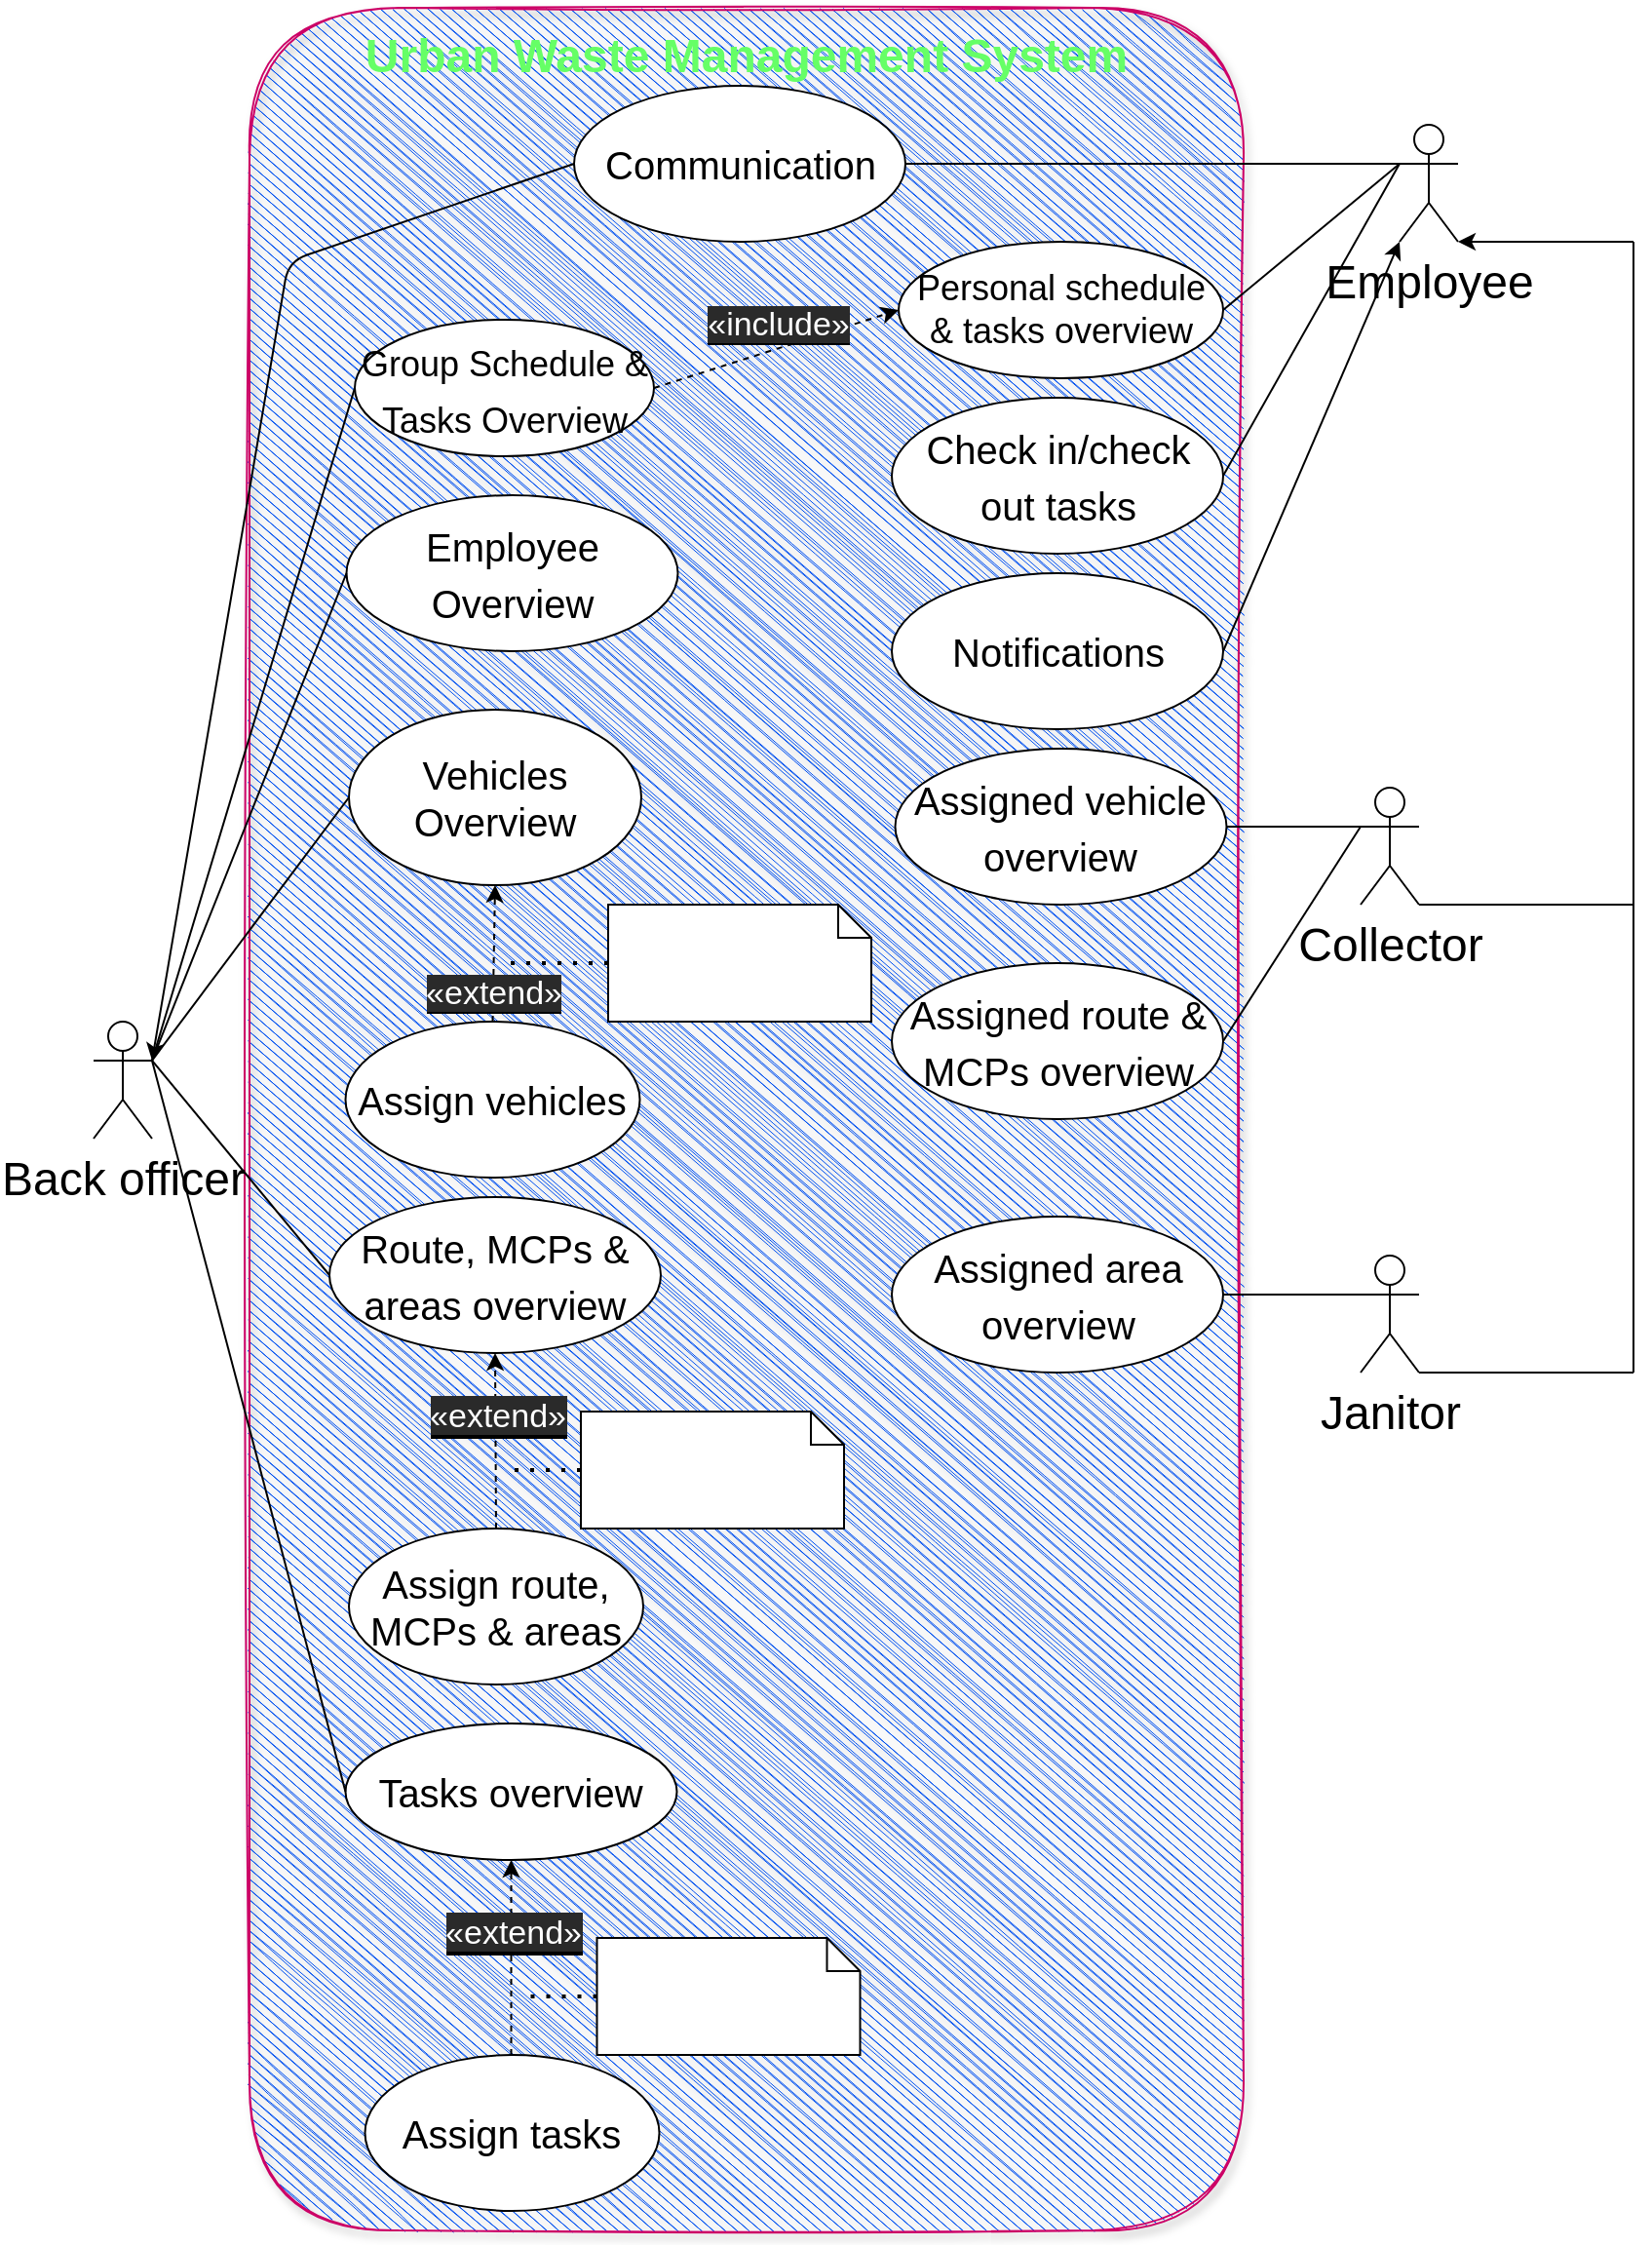 <mxfile>
    <diagram id="kI2TxlEAmkLJwoIHT96z" name="Task 1.2">
        <mxGraphModel dx="1892" dy="710" grid="1" gridSize="10" guides="1" tooltips="1" connect="1" arrows="1" fold="1" page="1" pageScale="1" pageWidth="850" pageHeight="1100" math="0" shadow="0">
            <root>
                <mxCell id="0"/>
                <mxCell id="1" parent="0"/>
                <mxCell id="45" value="" style="rounded=1;whiteSpace=wrap;html=1;fontSize=24;direction=south;fillColor=#0050ef;fontColor=#ffffff;strokeColor=#CC0066;shadow=1;glass=0;sketch=1;gradientDirection=east;" parent="1" vertex="1">
                    <mxGeometry x="130" y="10" width="510" height="1140" as="geometry"/>
                </mxCell>
                <mxCell id="2" value="&lt;font style=&quot;font-size: 24px&quot;&gt;Urban Waste Management System&lt;/font&gt;" style="text;html=1;align=center;verticalAlign=middle;whiteSpace=wrap;rounded=0;fontStyle=1;fontColor=#66FF66;" parent="1" vertex="1">
                    <mxGeometry x="184" y="20" width="402" height="30" as="geometry"/>
                </mxCell>
                <mxCell id="104" style="edgeStyle=none;html=1;exitX=1;exitY=0.333;exitDx=0;exitDy=0;exitPerimeter=0;entryX=0;entryY=0.5;entryDx=0;entryDy=0;fontSize=14;endArrow=none;endFill=0;" parent="1" source="41" target="103" edge="1">
                    <mxGeometry relative="1" as="geometry"/>
                </mxCell>
                <mxCell id="129" style="edgeStyle=none;html=1;exitX=1;exitY=0.333;exitDx=0;exitDy=0;exitPerimeter=0;entryX=0;entryY=0.5;entryDx=0;entryDy=0;endArrow=none;endFill=0;" parent="1" source="41" target="123" edge="1">
                    <mxGeometry relative="1" as="geometry"/>
                </mxCell>
                <mxCell id="41" value="Back officer" style="shape=umlActor;verticalLabelPosition=bottom;verticalAlign=top;html=1;outlineConnect=0;fontSize=24;" parent="1" vertex="1">
                    <mxGeometry x="50" y="530" width="30" height="60" as="geometry"/>
                </mxCell>
                <mxCell id="42" value="Collector" style="shape=umlActor;verticalLabelPosition=bottom;verticalAlign=top;html=1;outlineConnect=0;fontSize=24;" parent="1" vertex="1">
                    <mxGeometry x="700" y="410" width="30" height="60" as="geometry"/>
                </mxCell>
                <mxCell id="43" value="Janitor" style="shape=umlActor;verticalLabelPosition=bottom;verticalAlign=top;html=1;outlineConnect=0;fontSize=24;" parent="1" vertex="1">
                    <mxGeometry x="700" y="650" width="30" height="60" as="geometry"/>
                </mxCell>
                <mxCell id="51" value="" style="endArrow=none;startArrow=classic;html=1;fontSize=24;exitX=1;exitY=0.333;exitDx=0;exitDy=0;exitPerimeter=0;entryX=0;entryY=0.5;entryDx=0;entryDy=0;endFill=0;" parent="1" source="41" target="54" edge="1">
                    <mxGeometry width="50" height="50" relative="1" as="geometry">
                        <mxPoint x="230" y="380" as="sourcePoint"/>
                        <mxPoint x="337" y="180" as="targetPoint"/>
                        <Array as="points">
                            <mxPoint x="150" y="140"/>
                        </Array>
                    </mxGeometry>
                </mxCell>
                <mxCell id="54" value="&lt;font style=&quot;font-size: 20px&quot;&gt;Communication&lt;/font&gt;" style="ellipse;whiteSpace=wrap;html=1;fontSize=24;" parent="1" vertex="1">
                    <mxGeometry x="296.5" y="50" width="170" height="80" as="geometry"/>
                </mxCell>
                <mxCell id="55" value="&lt;font style=&quot;font-size: 20px&quot;&gt;Employee Overview&lt;/font&gt;" style="ellipse;whiteSpace=wrap;html=1;fontSize=24;" parent="1" vertex="1">
                    <mxGeometry x="179.75" y="260" width="170" height="80" as="geometry"/>
                </mxCell>
                <mxCell id="60" value="" style="endArrow=none;html=1;fontColor=#66FF66;exitX=1;exitY=0.333;exitDx=0;exitDy=0;exitPerimeter=0;entryX=0;entryY=0.5;entryDx=0;entryDy=0;endFill=0;" parent="1" source="41" target="55" edge="1">
                    <mxGeometry width="50" height="50" relative="1" as="geometry">
                        <mxPoint x="350" y="300" as="sourcePoint"/>
                        <mxPoint x="400" y="250" as="targetPoint"/>
                    </mxGeometry>
                </mxCell>
                <mxCell id="63" value="&lt;font style=&quot;font-size: 18px&quot;&gt;Group Schedule &amp;amp; Tasks Overview&lt;/font&gt;" style="ellipse;whiteSpace=wrap;html=1;fontSize=24;" parent="1" vertex="1">
                    <mxGeometry x="184" y="170" width="153.5" height="70" as="geometry"/>
                </mxCell>
                <mxCell id="92" value="" style="endArrow=classic;html=1;shadow=0;dashed=1;sketch=0;fontColor=none;exitX=1;exitY=0.5;exitDx=0;exitDy=0;entryX=0;entryY=0.5;entryDx=0;entryDy=0;" parent="1" source="63" target="68" edge="1">
                    <mxGeometry relative="1" as="geometry">
                        <mxPoint x="360" y="290.0" as="sourcePoint"/>
                        <mxPoint x="480.0" y="310.0" as="targetPoint"/>
                    </mxGeometry>
                </mxCell>
                <mxCell id="93" value="&lt;span style=&quot;color: rgb(255, 255, 255); background-color: rgb(42, 42, 42); font-size: 17px;&quot;&gt;«include»&lt;/span&gt;" style="edgeLabel;resizable=0;html=1;align=center;verticalAlign=bottom;rounded=1;shadow=1;glass=1;sketch=0;fontColor=none;fillColor=#FFFFFF;gradientColor=#006666;gradientDirection=east;fontSize=17;labelBackgroundColor=#000000;" parent="92" connectable="0" vertex="1">
                    <mxGeometry relative="1" as="geometry"/>
                </mxCell>
                <mxCell id="103" value="&lt;font style=&quot;font-size: 20px&quot;&gt;Route, MCPs &amp;amp; areas overview&lt;/font&gt;" style="ellipse;whiteSpace=wrap;html=1;fontSize=24;" parent="1" vertex="1">
                    <mxGeometry x="171" y="620" width="170" height="80" as="geometry"/>
                </mxCell>
                <mxCell id="106" value="" style="endArrow=none;html=1;fontSize=18;exitX=1;exitY=0.333;exitDx=0;exitDy=0;exitPerimeter=0;entryX=0;entryY=0.5;entryDx=0;entryDy=0;endFill=0;" parent="1" source="41" target="63" edge="1">
                    <mxGeometry width="50" height="50" relative="1" as="geometry">
                        <mxPoint x="340" y="300" as="sourcePoint"/>
                        <mxPoint x="390" y="250" as="targetPoint"/>
                    </mxGeometry>
                </mxCell>
                <mxCell id="114" value="&lt;font style=&quot;font-size: 20px&quot;&gt;Check in/check out tasks&lt;/font&gt;" style="ellipse;whiteSpace=wrap;html=1;fontSize=24;" parent="1" vertex="1">
                    <mxGeometry x="459.5" y="210" width="170" height="80" as="geometry"/>
                </mxCell>
                <mxCell id="115" value="&lt;font style=&quot;font-size: 20px&quot;&gt;Notifications&lt;/font&gt;" style="ellipse;whiteSpace=wrap;html=1;fontSize=24;" parent="1" vertex="1">
                    <mxGeometry x="459.5" y="300" width="170" height="80" as="geometry"/>
                </mxCell>
                <mxCell id="123" value="&lt;font style=&quot;font-size: 20px&quot;&gt;Vehicles Overview&lt;/font&gt;" style="ellipse;whiteSpace=wrap;html=1;" parent="1" vertex="1">
                    <mxGeometry x="181" y="370" width="150" height="90" as="geometry"/>
                </mxCell>
                <mxCell id="124" value="&lt;font style=&quot;font-size: 20px&quot;&gt;Assign vehicles&lt;/font&gt;" style="ellipse;whiteSpace=wrap;html=1;" parent="1" vertex="1">
                    <mxGeometry x="179.25" y="530" width="151" height="80" as="geometry"/>
                </mxCell>
                <mxCell id="4P3WCTROCwJ_oHzgmAUe-129" value="&lt;font style=&quot;font-size: 20px&quot;&gt;Assign route, MCPs &amp;amp; areas&lt;/font&gt;" style="ellipse;whiteSpace=wrap;html=1;" parent="1" vertex="1">
                    <mxGeometry x="181" y="790" width="151" height="80" as="geometry"/>
                </mxCell>
                <mxCell id="4P3WCTROCwJ_oHzgmAUe-132" value="&lt;font style=&quot;font-size: 20px&quot;&gt;Assigned route &amp;amp; MCPs overview&lt;/font&gt;" style="ellipse;whiteSpace=wrap;html=1;fontSize=24;" parent="1" vertex="1">
                    <mxGeometry x="459.5" y="500" width="170" height="80" as="geometry"/>
                </mxCell>
                <mxCell id="4P3WCTROCwJ_oHzgmAUe-133" value="&lt;font style=&quot;font-size: 20px&quot;&gt;Assigned vehicle overview&lt;/font&gt;" style="ellipse;whiteSpace=wrap;html=1;fontSize=24;" parent="1" vertex="1">
                    <mxGeometry x="461.25" y="390" width="170" height="80" as="geometry"/>
                </mxCell>
                <mxCell id="4P3WCTROCwJ_oHzgmAUe-134" value="&lt;font style=&quot;font-size: 20px&quot;&gt;Assigned area overview&lt;/font&gt;" style="ellipse;whiteSpace=wrap;html=1;fontSize=24;" parent="1" vertex="1">
                    <mxGeometry x="459.5" y="630" width="170" height="80" as="geometry"/>
                </mxCell>
                <mxCell id="68" value="&lt;font style=&quot;font-size: 18px&quot;&gt;Personal schedule &amp;amp; tasks overview&lt;/font&gt;" style="ellipse;whiteSpace=wrap;html=1;" parent="1" vertex="1">
                    <mxGeometry x="463" y="130" width="166.5" height="70" as="geometry"/>
                </mxCell>
                <mxCell id="4P3WCTROCwJ_oHzgmAUe-154" value="" style="endArrow=none;dashed=1;html=1;dashPattern=1 3;strokeWidth=2;fontSize=15;fontColor=#FFFFFF;exitX=0;exitY=0.5;exitDx=0;exitDy=0;exitPerimeter=0;" parent="1" source="4P3WCTROCwJ_oHzgmAUe-153" edge="1">
                    <mxGeometry width="50" height="50" relative="1" as="geometry">
                        <mxPoint x="180" y="740" as="sourcePoint"/>
                        <mxPoint x="260" y="760" as="targetPoint"/>
                    </mxGeometry>
                </mxCell>
                <mxCell id="4P3WCTROCwJ_oHzgmAUe-153" value="&lt;span style=&quot;font-size: 18px&quot;&gt;Condition:&lt;/span&gt;&lt;br style=&quot;font-size: 18px&quot;&gt;&lt;span style=&quot;font-size: 18px&quot;&gt;button pressed&lt;/span&gt;" style="shape=note2;boundedLbl=1;whiteSpace=wrap;html=1;size=17;verticalAlign=middle;align=center;fontSize=14;fontColor=#FFFFFF;" parent="1" vertex="1">
                    <mxGeometry x="300" y="730" width="135" height="60" as="geometry"/>
                </mxCell>
                <mxCell id="4P3WCTROCwJ_oHzgmAUe-155" value="" style="endArrow=none;dashed=1;html=1;dashPattern=1 3;strokeWidth=2;fontSize=15;fontColor=#FFFFFF;exitX=0;exitY=0.5;exitDx=0;exitDy=0;exitPerimeter=0;" parent="1" source="4P3WCTROCwJ_oHzgmAUe-156" edge="1">
                    <mxGeometry width="50" height="50" relative="1" as="geometry">
                        <mxPoint x="170" y="500" as="sourcePoint"/>
                        <mxPoint x="260" y="500" as="targetPoint"/>
                    </mxGeometry>
                </mxCell>
                <mxCell id="4P3WCTROCwJ_oHzgmAUe-156" value="&lt;span style=&quot;font-size: 18px&quot;&gt;Condition:&lt;/span&gt;&lt;br style=&quot;font-size: 18px&quot;&gt;&lt;span style=&quot;font-size: 18px&quot;&gt;button pressed&lt;/span&gt;" style="shape=note2;boundedLbl=1;whiteSpace=wrap;html=1;size=17;verticalAlign=middle;align=center;fontSize=14;fontColor=#FFFFFF;" parent="1" vertex="1">
                    <mxGeometry x="314" y="470" width="135" height="60" as="geometry"/>
                </mxCell>
                <mxCell id="4P3WCTROCwJ_oHzgmAUe-158" value="" style="endArrow=classic;html=1;shadow=0;dashed=1;sketch=0;fontColor=none;exitX=0.5;exitY=0;exitDx=0;exitDy=0;entryX=0.5;entryY=1;entryDx=0;entryDy=0;" parent="1" source="124" target="123" edge="1">
                    <mxGeometry relative="1" as="geometry">
                        <mxPoint x="342.75" y="240" as="sourcePoint"/>
                        <mxPoint x="483.5" y="240" as="targetPoint"/>
                    </mxGeometry>
                </mxCell>
                <mxCell id="4P3WCTROCwJ_oHzgmAUe-159" value="&lt;span style=&quot;color: rgb(255, 255, 255); background-color: rgb(42, 42, 42); font-size: 17px;&quot;&gt;&lt;font style=&quot;font-size: 17px;&quot;&gt;«extend»&lt;/font&gt;&lt;/span&gt;" style="edgeLabel;resizable=0;html=1;align=center;verticalAlign=bottom;rounded=1;shadow=1;glass=1;sketch=0;fontColor=none;fillColor=#FFFFFF;gradientColor=#006666;gradientDirection=east;fontSize=17;labelBackgroundColor=#000000;" parent="4P3WCTROCwJ_oHzgmAUe-158" connectable="0" vertex="1">
                    <mxGeometry relative="1" as="geometry">
                        <mxPoint x="-1" y="32" as="offset"/>
                    </mxGeometry>
                </mxCell>
                <mxCell id="4P3WCTROCwJ_oHzgmAUe-160" value="" style="endArrow=classic;html=1;shadow=0;dashed=1;sketch=0;fontColor=none;entryX=0.5;entryY=1;entryDx=0;entryDy=0;exitX=0.5;exitY=0;exitDx=0;exitDy=0;" parent="1" source="4P3WCTROCwJ_oHzgmAUe-129" target="103" edge="1">
                    <mxGeometry relative="1" as="geometry">
                        <mxPoint x="256" y="710" as="sourcePoint"/>
                        <mxPoint x="257.87" y="700" as="targetPoint"/>
                    </mxGeometry>
                </mxCell>
                <mxCell id="4P3WCTROCwJ_oHzgmAUe-161" value="&lt;span style=&quot;color: rgb(255 , 255 , 255) ; background-color: rgb(42 , 42 , 42)&quot;&gt;&lt;font style=&quot;font-size: 17px&quot;&gt;&lt;font&gt;«&lt;/font&gt;&lt;font&gt;extend&lt;/font&gt;&lt;font&gt;»&lt;/font&gt;&lt;/font&gt;&lt;/span&gt;" style="edgeLabel;resizable=0;html=1;align=center;verticalAlign=bottom;rounded=1;shadow=1;glass=1;sketch=0;fontColor=none;fillColor=#FFFFFF;gradientColor=#006666;gradientDirection=east;fontSize=18;labelBackgroundColor=#000000;" parent="4P3WCTROCwJ_oHzgmAUe-160" connectable="0" vertex="1">
                    <mxGeometry relative="1" as="geometry"/>
                </mxCell>
                <mxCell id="RvLVZ33_M0Qde_lb7PAG-133" value="&lt;font style=&quot;font-size: 20px&quot;&gt;Tasks overview&lt;/font&gt;" style="ellipse;whiteSpace=wrap;html=1;fontSize=24;" parent="1" vertex="1">
                    <mxGeometry x="179.25" y="890" width="170" height="70" as="geometry"/>
                </mxCell>
                <mxCell id="RvLVZ33_M0Qde_lb7PAG-134" value="&lt;font style=&quot;font-size: 20px&quot;&gt;Assign tasks&lt;/font&gt;" style="ellipse;whiteSpace=wrap;html=1;" parent="1" vertex="1">
                    <mxGeometry x="189.25" y="1060" width="151" height="80" as="geometry"/>
                </mxCell>
                <mxCell id="RvLVZ33_M0Qde_lb7PAG-135" value="" style="endArrow=none;dashed=1;html=1;dashPattern=1 3;strokeWidth=2;fontSize=15;fontColor=#FFFFFF;exitX=0;exitY=0.5;exitDx=0;exitDy=0;exitPerimeter=0;" parent="1" source="RvLVZ33_M0Qde_lb7PAG-136" edge="1">
                    <mxGeometry width="50" height="50" relative="1" as="geometry">
                        <mxPoint x="188.25" y="1010" as="sourcePoint"/>
                        <mxPoint x="268.25" y="1030" as="targetPoint"/>
                    </mxGeometry>
                </mxCell>
                <mxCell id="RvLVZ33_M0Qde_lb7PAG-136" value="&lt;span style=&quot;font-size: 18px&quot;&gt;Condition:&lt;/span&gt;&lt;br style=&quot;font-size: 18px&quot;&gt;&lt;span style=&quot;font-size: 18px&quot;&gt;button pressed&lt;/span&gt;" style="shape=note2;boundedLbl=1;whiteSpace=wrap;html=1;size=17;verticalAlign=middle;align=center;fontSize=14;fontColor=#FFFFFF;" parent="1" vertex="1">
                    <mxGeometry x="308.25" y="1000" width="135" height="60" as="geometry"/>
                </mxCell>
                <mxCell id="RvLVZ33_M0Qde_lb7PAG-137" value="" style="endArrow=classic;html=1;shadow=0;dashed=1;sketch=0;fontColor=none;entryX=0.5;entryY=1;entryDx=0;entryDy=0;" parent="1" target="RvLVZ33_M0Qde_lb7PAG-133" edge="1">
                    <mxGeometry relative="1" as="geometry">
                        <mxPoint x="264.25" y="1060" as="sourcePoint"/>
                        <mxPoint x="266.12" y="970" as="targetPoint"/>
                    </mxGeometry>
                </mxCell>
                <mxCell id="RvLVZ33_M0Qde_lb7PAG-138" value="&lt;span style=&quot;color: rgb(255 , 255 , 255) ; background-color: rgb(42 , 42 , 42)&quot;&gt;&lt;font style=&quot;font-size: 17px&quot;&gt;&lt;font&gt;«&lt;/font&gt;&lt;font&gt;extend&lt;/font&gt;&lt;font&gt;»&lt;/font&gt;&lt;/font&gt;&lt;/span&gt;" style="edgeLabel;resizable=0;html=1;align=center;verticalAlign=bottom;rounded=1;shadow=1;glass=1;sketch=0;fontColor=none;fillColor=#FFFFFF;gradientColor=#006666;gradientDirection=east;fontSize=18;labelBackgroundColor=#000000;" parent="RvLVZ33_M0Qde_lb7PAG-137" connectable="0" vertex="1">
                    <mxGeometry relative="1" as="geometry"/>
                </mxCell>
                <mxCell id="RvLVZ33_M0Qde_lb7PAG-139" value="" style="endArrow=none;html=1;fontSize=17;fontColor=#FFFFFF;exitX=1;exitY=0.333;exitDx=0;exitDy=0;exitPerimeter=0;entryX=0;entryY=0.5;entryDx=0;entryDy=0;endFill=0;" parent="1" source="41" target="RvLVZ33_M0Qde_lb7PAG-133" edge="1">
                    <mxGeometry width="50" height="50" relative="1" as="geometry">
                        <mxPoint x="140" y="550" as="sourcePoint"/>
                        <mxPoint x="140" y="720" as="targetPoint"/>
                    </mxGeometry>
                </mxCell>
                <mxCell id="133" value="Employee" style="shape=umlActor;verticalLabelPosition=bottom;verticalAlign=top;html=1;outlineConnect=0;fontSize=24;" vertex="1" parent="1">
                    <mxGeometry x="720" y="70" width="30" height="60" as="geometry"/>
                </mxCell>
                <mxCell id="137" value="" style="endArrow=none;html=1;exitX=0;exitY=0.333;exitDx=0;exitDy=0;exitPerimeter=0;entryX=1;entryY=0.5;entryDx=0;entryDy=0;" edge="1" parent="1" source="133" target="54">
                    <mxGeometry width="50" height="50" relative="1" as="geometry">
                        <mxPoint x="720" y="390" as="sourcePoint"/>
                        <mxPoint x="770" y="340" as="targetPoint"/>
                    </mxGeometry>
                </mxCell>
                <mxCell id="138" value="" style="endArrow=none;html=1;exitX=1;exitY=0.5;exitDx=0;exitDy=0;entryX=0;entryY=0.333;entryDx=0;entryDy=0;entryPerimeter=0;" edge="1" parent="1" source="68" target="133">
                    <mxGeometry width="50" height="50" relative="1" as="geometry">
                        <mxPoint x="750" y="300" as="sourcePoint"/>
                        <mxPoint x="800" y="250" as="targetPoint"/>
                    </mxGeometry>
                </mxCell>
                <mxCell id="139" value="" style="endArrow=none;html=1;exitX=1;exitY=0.5;exitDx=0;exitDy=0;entryX=0;entryY=0.333;entryDx=0;entryDy=0;entryPerimeter=0;" edge="1" parent="1" source="114" target="133">
                    <mxGeometry width="50" height="50" relative="1" as="geometry">
                        <mxPoint x="670" y="320" as="sourcePoint"/>
                        <mxPoint x="720" y="270" as="targetPoint"/>
                    </mxGeometry>
                </mxCell>
                <mxCell id="140" value="" style="endArrow=classic;html=1;exitX=1;exitY=0.5;exitDx=0;exitDy=0;entryX=0;entryY=1;entryDx=0;entryDy=0;entryPerimeter=0;" edge="1" parent="1" source="115" target="133">
                    <mxGeometry width="50" height="50" relative="1" as="geometry">
                        <mxPoint x="730" y="470" as="sourcePoint"/>
                        <mxPoint x="780" y="420" as="targetPoint"/>
                    </mxGeometry>
                </mxCell>
                <mxCell id="141" value="" style="endArrow=none;html=1;exitX=1;exitY=0.5;exitDx=0;exitDy=0;entryX=0;entryY=0.333;entryDx=0;entryDy=0;entryPerimeter=0;" edge="1" parent="1" source="4P3WCTROCwJ_oHzgmAUe-133" target="42">
                    <mxGeometry width="50" height="50" relative="1" as="geometry">
                        <mxPoint x="760" y="600" as="sourcePoint"/>
                        <mxPoint x="810" y="550" as="targetPoint"/>
                    </mxGeometry>
                </mxCell>
                <mxCell id="142" value="" style="endArrow=none;html=1;exitX=1;exitY=0.5;exitDx=0;exitDy=0;entryX=0;entryY=0.333;entryDx=0;entryDy=0;entryPerimeter=0;" edge="1" parent="1" source="4P3WCTROCwJ_oHzgmAUe-132" target="42">
                    <mxGeometry width="50" height="50" relative="1" as="geometry">
                        <mxPoint x="730" y="610" as="sourcePoint"/>
                        <mxPoint x="780" y="560" as="targetPoint"/>
                    </mxGeometry>
                </mxCell>
                <mxCell id="143" value="" style="endArrow=none;html=1;exitX=1;exitY=0.5;exitDx=0;exitDy=0;entryX=0;entryY=0.333;entryDx=0;entryDy=0;entryPerimeter=0;" edge="1" parent="1" source="4P3WCTROCwJ_oHzgmAUe-134" target="43">
                    <mxGeometry width="50" height="50" relative="1" as="geometry">
                        <mxPoint x="690" y="630" as="sourcePoint"/>
                        <mxPoint x="740" y="580" as="targetPoint"/>
                    </mxGeometry>
                </mxCell>
                <mxCell id="145" value="" style="endArrow=none;html=1;exitX=1;exitY=1;exitDx=0;exitDy=0;exitPerimeter=0;" edge="1" parent="1" source="43">
                    <mxGeometry width="50" height="50" relative="1" as="geometry">
                        <mxPoint x="770" y="710" as="sourcePoint"/>
                        <mxPoint x="840" y="710" as="targetPoint"/>
                    </mxGeometry>
                </mxCell>
                <mxCell id="146" value="" style="endArrow=classic;html=1;entryX=1;entryY=1;entryDx=0;entryDy=0;entryPerimeter=0;" edge="1" parent="1" target="133">
                    <mxGeometry width="50" height="50" relative="1" as="geometry">
                        <mxPoint x="840" y="130" as="sourcePoint"/>
                        <mxPoint x="840" y="200" as="targetPoint"/>
                    </mxGeometry>
                </mxCell>
                <mxCell id="148" value="" style="endArrow=none;html=1;" edge="1" parent="1">
                    <mxGeometry width="50" height="50" relative="1" as="geometry">
                        <mxPoint x="840" y="130" as="sourcePoint"/>
                        <mxPoint x="840" y="710" as="targetPoint"/>
                    </mxGeometry>
                </mxCell>
                <mxCell id="149" value="" style="endArrow=none;html=1;exitX=1;exitY=1;exitDx=0;exitDy=0;exitPerimeter=0;" edge="1" parent="1" source="42">
                    <mxGeometry width="50" height="50" relative="1" as="geometry">
                        <mxPoint x="760" y="380" as="sourcePoint"/>
                        <mxPoint x="840" y="470" as="targetPoint"/>
                    </mxGeometry>
                </mxCell>
            </root>
        </mxGraphModel>
    </diagram>
    <diagram id="BpcB2sb4o04uTwI6mCMS" name="Task 1.3">
        <mxGraphModel dx="1892" dy="1810" grid="1" gridSize="10" guides="1" tooltips="1" connect="1" arrows="1" fold="1" page="1" pageScale="1" pageWidth="850" pageHeight="1100" math="0" shadow="0">
            <root>
                <mxCell id="65E_aZBYzzLBnN06Lhpj-0"/>
                <mxCell id="65E_aZBYzzLBnN06Lhpj-1" parent="65E_aZBYzzLBnN06Lhpj-0"/>
                <mxCell id="lGFLsuKNsIPMwiANfHCq-0" value="" style="rounded=1;whiteSpace=wrap;html=1;fontSize=24;direction=south;fillColor=#0050ef;fontColor=#ffffff;strokeColor=#CC0066;shadow=1;glass=0;sketch=1;gradientDirection=east;" parent="65E_aZBYzzLBnN06Lhpj-1" vertex="1">
                    <mxGeometry x="180" y="-40" width="490" height="1560" as="geometry"/>
                </mxCell>
                <mxCell id="qaZsLABmvgnSsaUFxfvQ-0" value="&lt;font style=&quot;font-size: 24px&quot;&gt;Task Assignment Module&lt;/font&gt;" style="text;html=1;align=center;verticalAlign=middle;whiteSpace=wrap;rounded=0;fontStyle=1;fontColor=#66FF66;" parent="65E_aZBYzzLBnN06Lhpj-1" vertex="1">
                    <mxGeometry x="224" y="-30" width="402" height="30" as="geometry"/>
                </mxCell>
                <mxCell id="m4GpQGO84aCf8OQ4M5l5-1" value="Collector" style="shape=umlActor;verticalLabelPosition=bottom;verticalAlign=top;html=1;outlineConnect=0;fontSize=24;" parent="65E_aZBYzzLBnN06Lhpj-1" vertex="1">
                    <mxGeometry x="700" y="750" width="30" height="60" as="geometry"/>
                </mxCell>
                <mxCell id="m4GpQGO84aCf8OQ4M5l5-2" value="Janitor" style="shape=umlActor;verticalLabelPosition=bottom;verticalAlign=top;html=1;outlineConnect=0;fontSize=24;" parent="65E_aZBYzzLBnN06Lhpj-1" vertex="1">
                    <mxGeometry x="700" y="1280" width="30" height="60" as="geometry"/>
                </mxCell>
                <mxCell id="QMy1VNlO5nPGtBrDVsXV-0" value="" style="edgeStyle=none;html=1;" parent="65E_aZBYzzLBnN06Lhpj-1" source="32Pyl8QCO8z3Ub7ZD57T-0" target="mVEKF0_FH63VDucQZPL3-19" edge="1">
                    <mxGeometry relative="1" as="geometry"/>
                </mxCell>
                <mxCell id="32Pyl8QCO8z3Ub7ZD57T-0" value="&lt;font style=&quot;font-size: 20px&quot;&gt;Manage tasks&lt;/font&gt;" style="ellipse;whiteSpace=wrap;html=1;fontSize=24;" parent="65E_aZBYzzLBnN06Lhpj-1" vertex="1">
                    <mxGeometry x="340" y="80" width="170" height="80" as="geometry"/>
                </mxCell>
                <mxCell id="UqmqhlY3nFbEvXG8ScoW-0" value="" style="edgeStyle=none;html=1;fontSize=17;" parent="65E_aZBYzzLBnN06Lhpj-1" source="32Pyl8QCO8z3Ub7ZD57T-1" target="32Pyl8QCO8z3Ub7ZD57T-3" edge="1">
                    <mxGeometry relative="1" as="geometry"/>
                </mxCell>
                <mxCell id="32Pyl8QCO8z3Ub7ZD57T-1" value="&lt;font style=&quot;font-size: 20px&quot;&gt;Assign schedule&lt;/font&gt;" style="ellipse;whiteSpace=wrap;html=1;fontSize=24;" parent="65E_aZBYzzLBnN06Lhpj-1" vertex="1">
                    <mxGeometry x="340" y="370" width="170" height="80" as="geometry"/>
                </mxCell>
                <mxCell id="32Pyl8QCO8z3Ub7ZD57T-2" value="&lt;span style=&quot;font-size: 20px&quot;&gt;Assign tasks&lt;/span&gt;" style="ellipse;whiteSpace=wrap;html=1;fontSize=24;" parent="65E_aZBYzzLBnN06Lhpj-1" vertex="1">
                    <mxGeometry x="340" y="630" width="170" height="80" as="geometry"/>
                </mxCell>
                <mxCell id="32Pyl8QCO8z3Ub7ZD57T-3" value="&lt;font style=&quot;font-size: 20px&quot;&gt;Schedule overview&lt;/font&gt;" style="ellipse;whiteSpace=wrap;html=1;fontSize=24;" parent="65E_aZBYzzLBnN06Lhpj-1" vertex="1">
                    <mxGeometry x="340" y="195" width="170" height="80" as="geometry"/>
                </mxCell>
                <mxCell id="32Pyl8QCO8z3Ub7ZD57T-4" value="&lt;font style=&quot;font-size: 20px&quot;&gt;Tasks overview&lt;/font&gt;" style="ellipse;whiteSpace=wrap;html=1;fontSize=24;" parent="65E_aZBYzzLBnN06Lhpj-1" vertex="1">
                    <mxGeometry x="340" y="470" width="170" height="80" as="geometry"/>
                </mxCell>
                <mxCell id="FM0GIVvVLdExBba0T94q-0" value="" style="endArrow=none;dashed=1;html=1;dashPattern=1 3;strokeWidth=2;fontSize=15;fontColor=#FFFFFF;exitX=0;exitY=0.5;exitDx=0;exitDy=0;exitPerimeter=0;" parent="65E_aZBYzzLBnN06Lhpj-1" source="FM0GIVvVLdExBba0T94q-1" edge="1">
                    <mxGeometry width="50" height="50" relative="1" as="geometry">
                        <mxPoint x="345.25" y="600" as="sourcePoint"/>
                        <mxPoint x="430" y="600" as="targetPoint"/>
                    </mxGeometry>
                </mxCell>
                <mxCell id="FM0GIVvVLdExBba0T94q-1" value="&lt;span style=&quot;font-size: 18px&quot;&gt;Condition:&lt;/span&gt;&lt;br style=&quot;font-size: 18px&quot;&gt;&lt;span style=&quot;font-size: 18px&quot;&gt;back officer&lt;/span&gt;" style="shape=note2;boundedLbl=1;whiteSpace=wrap;html=1;size=17;verticalAlign=middle;align=center;fontSize=14;fontColor=#FFFFFF;" parent="65E_aZBYzzLBnN06Lhpj-1" vertex="1">
                    <mxGeometry x="490" y="570" width="135" height="60" as="geometry"/>
                </mxCell>
                <mxCell id="FM0GIVvVLdExBba0T94q-2" value="" style="endArrow=classic;html=1;shadow=0;dashed=1;sketch=0;fontColor=none;entryX=0.5;entryY=1;entryDx=0;entryDy=0;exitX=0.5;exitY=0;exitDx=0;exitDy=0;" parent="65E_aZBYzzLBnN06Lhpj-1" source="32Pyl8QCO8z3Ub7ZD57T-2" target="32Pyl8QCO8z3Ub7ZD57T-4" edge="1">
                    <mxGeometry relative="1" as="geometry">
                        <mxPoint x="275" y="620" as="sourcePoint"/>
                        <mxPoint x="281.25" y="560" as="targetPoint"/>
                    </mxGeometry>
                </mxCell>
                <mxCell id="FM0GIVvVLdExBba0T94q-3" value="&lt;span style=&quot;color: rgb(255, 255, 255); background-color: rgb(42, 42, 42); font-size: 17px;&quot;&gt;&lt;font style=&quot;font-size: 17px;&quot;&gt;«extend»&lt;/font&gt;&lt;/span&gt;" style="edgeLabel;resizable=0;html=1;align=center;verticalAlign=bottom;rounded=1;shadow=1;glass=1;sketch=0;fontColor=none;fillColor=#FFFFFF;gradientColor=#006666;gradientDirection=east;fontSize=17;labelBackgroundColor=#000000;" parent="FM0GIVvVLdExBba0T94q-2" connectable="0" vertex="1">
                    <mxGeometry relative="1" as="geometry">
                        <mxPoint as="offset"/>
                    </mxGeometry>
                </mxCell>
                <mxCell id="FM0GIVvVLdExBba0T94q-4" value="" style="endArrow=none;dashed=1;html=1;dashPattern=1 3;strokeWidth=2;fontSize=15;fontColor=#FFFFFF;exitX=0;exitY=0.5;exitDx=0;exitDy=0;exitPerimeter=0;" parent="65E_aZBYzzLBnN06Lhpj-1" source="FM0GIVvVLdExBba0T94q-5" edge="1">
                    <mxGeometry width="50" height="50" relative="1" as="geometry">
                        <mxPoint x="345.25" y="340" as="sourcePoint"/>
                        <mxPoint x="430" y="340" as="targetPoint"/>
                    </mxGeometry>
                </mxCell>
                <mxCell id="FM0GIVvVLdExBba0T94q-5" value="&lt;font style=&quot;font-size: 18px&quot;&gt;Condition:&lt;br&gt;back officer&lt;/font&gt;" style="shape=note2;boundedLbl=1;whiteSpace=wrap;html=1;size=17;verticalAlign=middle;align=center;fontSize=14;fontColor=#FFFFFF;" parent="65E_aZBYzzLBnN06Lhpj-1" vertex="1">
                    <mxGeometry x="490" y="310" width="135" height="60" as="geometry"/>
                </mxCell>
                <mxCell id="FM0GIVvVLdExBba0T94q-6" value="" style="endArrow=classic;html=1;shadow=0;dashed=1;sketch=0;fontColor=none;entryX=0.5;entryY=1;entryDx=0;entryDy=0;" parent="65E_aZBYzzLBnN06Lhpj-1" target="32Pyl8QCO8z3Ub7ZD57T-3" edge="1">
                    <mxGeometry relative="1" as="geometry">
                        <mxPoint x="425" y="370" as="sourcePoint"/>
                        <mxPoint x="425.0" y="290" as="targetPoint"/>
                    </mxGeometry>
                </mxCell>
                <mxCell id="FM0GIVvVLdExBba0T94q-7" value="&lt;span style=&quot;color: rgb(255, 255, 255); background-color: rgb(42, 42, 42); font-size: 17px;&quot;&gt;&lt;font style=&quot;font-size: 17px;&quot;&gt;«extend»&lt;/font&gt;&lt;/span&gt;" style="edgeLabel;resizable=0;html=1;align=center;verticalAlign=bottom;rounded=1;shadow=1;glass=1;sketch=0;fontColor=none;fillColor=#FFFFFF;gradientColor=#006666;gradientDirection=east;fontSize=17;labelBackgroundColor=#000000;" parent="FM0GIVvVLdExBba0T94q-6" connectable="0" vertex="1">
                    <mxGeometry relative="1" as="geometry">
                        <mxPoint as="offset"/>
                    </mxGeometry>
                </mxCell>
                <mxCell id="FM0GIVvVLdExBba0T94q-10" value="" style="endArrow=none;html=1;fontSize=17;fontColor=#FFFFFF;exitX=1;exitY=0.333;exitDx=0;exitDy=0;exitPerimeter=0;entryX=0;entryY=0.5;entryDx=0;entryDy=0;endFill=0;" parent="65E_aZBYzzLBnN06Lhpj-1" source="m4GpQGO84aCf8OQ4M5l5-0" target="32Pyl8QCO8z3Ub7ZD57T-0" edge="1">
                    <mxGeometry width="50" height="50" relative="1" as="geometry">
                        <mxPoint x="110" y="400" as="sourcePoint"/>
                        <mxPoint x="160" y="350" as="targetPoint"/>
                        <Array as="points">
                            <mxPoint x="90" y="120"/>
                        </Array>
                    </mxGeometry>
                </mxCell>
                <mxCell id="FM0GIVvVLdExBba0T94q-11" value="" style="endArrow=none;html=1;fontSize=17;fontColor=#FFFFFF;entryX=0;entryY=0.5;entryDx=0;entryDy=0;startArrow=none;exitX=1;exitY=0.333;exitDx=0;exitDy=0;exitPerimeter=0;endFill=0;" parent="65E_aZBYzzLBnN06Lhpj-1" source="m4GpQGO84aCf8OQ4M5l5-0" target="32Pyl8QCO8z3Ub7ZD57T-3" edge="1">
                    <mxGeometry width="50" height="50" relative="1" as="geometry">
                        <mxPoint x="90" y="460" as="sourcePoint"/>
                        <mxPoint x="100" y="330" as="targetPoint"/>
                    </mxGeometry>
                </mxCell>
                <mxCell id="FM0GIVvVLdExBba0T94q-12" value="" style="endArrow=none;html=1;fontSize=17;fontColor=#FFFFFF;exitX=1;exitY=0.333;exitDx=0;exitDy=0;exitPerimeter=0;entryX=0;entryY=0.5;entryDx=0;entryDy=0;endFill=0;" parent="65E_aZBYzzLBnN06Lhpj-1" source="m4GpQGO84aCf8OQ4M5l5-0" target="32Pyl8QCO8z3Ub7ZD57T-4" edge="1">
                    <mxGeometry width="50" height="50" relative="1" as="geometry">
                        <mxPoint x="40" y="380" as="sourcePoint"/>
                        <mxPoint x="90" y="330" as="targetPoint"/>
                        <Array as="points">
                            <mxPoint x="90" y="510"/>
                        </Array>
                    </mxGeometry>
                </mxCell>
                <mxCell id="UqmqhlY3nFbEvXG8ScoW-8" style="edgeStyle=none;html=1;entryX=0;entryY=0.5;entryDx=0;entryDy=0;fontSize=17;exitX=1;exitY=0.333;exitDx=0;exitDy=0;exitPerimeter=0;endArrow=none;endFill=0;" parent="65E_aZBYzzLBnN06Lhpj-1" source="m4GpQGO84aCf8OQ4M5l5-0" target="mVEKF0_FH63VDucQZPL3-8" edge="1">
                    <mxGeometry relative="1" as="geometry">
                        <Array as="points">
                            <mxPoint x="90" y="770"/>
                        </Array>
                    </mxGeometry>
                </mxCell>
                <mxCell id="UqmqhlY3nFbEvXG8ScoW-9" style="edgeStyle=none;html=1;entryX=0;entryY=0.5;entryDx=0;entryDy=0;fontSize=17;exitX=1;exitY=0.333;exitDx=0;exitDy=0;exitPerimeter=0;endArrow=none;endFill=0;" parent="65E_aZBYzzLBnN06Lhpj-1" source="m4GpQGO84aCf8OQ4M5l5-0" target="mVEKF0_FH63VDucQZPL3-14" edge="1">
                    <mxGeometry relative="1" as="geometry">
                        <Array as="points">
                            <mxPoint x="90" y="1040"/>
                        </Array>
                    </mxGeometry>
                </mxCell>
                <mxCell id="m4GpQGO84aCf8OQ4M5l5-0" value="Back officer" style="shape=umlActor;verticalLabelPosition=bottom;verticalAlign=top;html=1;outlineConnect=0;fontSize=24;" parent="65E_aZBYzzLBnN06Lhpj-1" vertex="1">
                    <mxGeometry x="60" y="215" width="30" height="60" as="geometry"/>
                </mxCell>
                <mxCell id="mVEKF0_FH63VDucQZPL3-7" value="&lt;font style=&quot;font-size: 20px&quot;&gt;Assign vehicles&lt;/font&gt;" style="ellipse;whiteSpace=wrap;html=1;fontSize=24;" parent="65E_aZBYzzLBnN06Lhpj-1" vertex="1">
                    <mxGeometry x="340" y="900" width="170" height="80" as="geometry"/>
                </mxCell>
                <mxCell id="mVEKF0_FH63VDucQZPL3-8" value="&lt;font style=&quot;font-size: 20px&quot;&gt;Vehicles overview&lt;/font&gt;" style="ellipse;whiteSpace=wrap;html=1;fontSize=24;" parent="65E_aZBYzzLBnN06Lhpj-1" vertex="1">
                    <mxGeometry x="340" y="730" width="170" height="80" as="geometry"/>
                </mxCell>
                <mxCell id="mVEKF0_FH63VDucQZPL3-9" value="" style="endArrow=none;dashed=1;html=1;dashPattern=1 3;strokeWidth=2;fontSize=15;fontColor=#FFFFFF;exitX=0;exitY=0.5;exitDx=0;exitDy=0;exitPerimeter=0;" parent="65E_aZBYzzLBnN06Lhpj-1" source="mVEKF0_FH63VDucQZPL3-10" edge="1">
                    <mxGeometry width="50" height="50" relative="1" as="geometry">
                        <mxPoint x="355.25" y="860" as="sourcePoint"/>
                        <mxPoint x="430" y="860" as="targetPoint"/>
                    </mxGeometry>
                </mxCell>
                <mxCell id="mVEKF0_FH63VDucQZPL3-10" value="&lt;span style=&quot;font-size: 18px&quot;&gt;Condition:&lt;/span&gt;&lt;br style=&quot;font-size: 18px&quot;&gt;&lt;span style=&quot;font-size: 18px&quot;&gt;back officer&lt;/span&gt;" style="shape=note2;boundedLbl=1;whiteSpace=wrap;html=1;size=17;verticalAlign=middle;align=center;fontSize=14;fontColor=#FFFFFF;" parent="65E_aZBYzzLBnN06Lhpj-1" vertex="1">
                    <mxGeometry x="490" y="830" width="135" height="60" as="geometry"/>
                </mxCell>
                <mxCell id="mVEKF0_FH63VDucQZPL3-11" value="" style="endArrow=classic;html=1;shadow=0;dashed=1;sketch=0;fontColor=none;entryX=0.5;entryY=1;entryDx=0;entryDy=0;exitX=0.5;exitY=0;exitDx=0;exitDy=0;" parent="65E_aZBYzzLBnN06Lhpj-1" source="mVEKF0_FH63VDucQZPL3-7" target="mVEKF0_FH63VDucQZPL3-8" edge="1">
                    <mxGeometry relative="1" as="geometry">
                        <mxPoint x="435" y="880" as="sourcePoint"/>
                        <mxPoint x="441.25" y="820" as="targetPoint"/>
                    </mxGeometry>
                </mxCell>
                <mxCell id="mVEKF0_FH63VDucQZPL3-12" value="&lt;span style=&quot;color: rgb(255, 255, 255); background-color: rgb(42, 42, 42); font-size: 17px;&quot;&gt;&lt;font style=&quot;font-size: 17px;&quot;&gt;«extend»&lt;/font&gt;&lt;/span&gt;" style="edgeLabel;resizable=0;html=1;align=center;verticalAlign=bottom;rounded=1;shadow=1;glass=1;sketch=0;fontColor=none;fillColor=#FFFFFF;gradientColor=#006666;gradientDirection=east;fontSize=17;labelBackgroundColor=#000000;" parent="mVEKF0_FH63VDucQZPL3-11" connectable="0" vertex="1">
                    <mxGeometry relative="1" as="geometry">
                        <mxPoint as="offset"/>
                    </mxGeometry>
                </mxCell>
                <mxCell id="mVEKF0_FH63VDucQZPL3-13" value="&lt;font style=&quot;font-size: 20px&quot;&gt;Assign MCPs&lt;/font&gt;" style="ellipse;whiteSpace=wrap;html=1;fontSize=24;" parent="65E_aZBYzzLBnN06Lhpj-1" vertex="1">
                    <mxGeometry x="340" y="1160" width="170" height="80" as="geometry"/>
                </mxCell>
                <mxCell id="mVEKF0_FH63VDucQZPL3-14" value="&lt;font style=&quot;font-size: 20px&quot;&gt;MCPs overview&lt;/font&gt;" style="ellipse;whiteSpace=wrap;html=1;fontSize=24;" parent="65E_aZBYzzLBnN06Lhpj-1" vertex="1">
                    <mxGeometry x="340" y="1000" width="170" height="80" as="geometry"/>
                </mxCell>
                <mxCell id="mVEKF0_FH63VDucQZPL3-15" value="" style="endArrow=none;dashed=1;html=1;dashPattern=1 3;strokeWidth=2;fontSize=15;fontColor=#FFFFFF;exitX=0;exitY=0.5;exitDx=0;exitDy=0;exitPerimeter=0;" parent="65E_aZBYzzLBnN06Lhpj-1" source="mVEKF0_FH63VDucQZPL3-16" edge="1">
                    <mxGeometry width="50" height="50" relative="1" as="geometry">
                        <mxPoint x="355.25" y="1130" as="sourcePoint"/>
                        <mxPoint x="430" y="1130" as="targetPoint"/>
                    </mxGeometry>
                </mxCell>
                <mxCell id="mVEKF0_FH63VDucQZPL3-16" value="&lt;span style=&quot;font-size: 18px&quot;&gt;Condition:&lt;/span&gt;&lt;br style=&quot;font-size: 18px&quot;&gt;&lt;span style=&quot;font-size: 18px&quot;&gt;back officer&lt;/span&gt;" style="shape=note2;boundedLbl=1;whiteSpace=wrap;html=1;size=17;verticalAlign=middle;align=center;fontSize=14;fontColor=#FFFFFF;" parent="65E_aZBYzzLBnN06Lhpj-1" vertex="1">
                    <mxGeometry x="490" y="1100" width="135" height="60" as="geometry"/>
                </mxCell>
                <mxCell id="mVEKF0_FH63VDucQZPL3-17" value="" style="endArrow=classic;html=1;shadow=0;dashed=1;sketch=0;fontColor=none;entryX=0.5;entryY=1;entryDx=0;entryDy=0;exitX=0.5;exitY=0;exitDx=0;exitDy=0;" parent="65E_aZBYzzLBnN06Lhpj-1" source="mVEKF0_FH63VDucQZPL3-13" target="mVEKF0_FH63VDucQZPL3-14" edge="1">
                    <mxGeometry relative="1" as="geometry">
                        <mxPoint x="435" y="1150" as="sourcePoint"/>
                        <mxPoint x="441.25" y="1090" as="targetPoint"/>
                    </mxGeometry>
                </mxCell>
                <mxCell id="mVEKF0_FH63VDucQZPL3-18" value="&lt;span style=&quot;color: rgb(255, 255, 255); background-color: rgb(42, 42, 42); font-size: 17px;&quot;&gt;&lt;font style=&quot;font-size: 17px;&quot;&gt;«extend»&lt;/font&gt;&lt;/span&gt;" style="edgeLabel;resizable=0;html=1;align=center;verticalAlign=bottom;rounded=1;shadow=1;glass=1;sketch=0;fontColor=none;fillColor=#FFFFFF;gradientColor=#006666;gradientDirection=east;fontSize=17;labelBackgroundColor=#000000;" parent="mVEKF0_FH63VDucQZPL3-17" connectable="0" vertex="1">
                    <mxGeometry relative="1" as="geometry">
                        <mxPoint as="offset"/>
                    </mxGeometry>
                </mxCell>
                <mxCell id="mVEKF0_FH63VDucQZPL3-19" value="&lt;span style=&quot;font-size: 18px&quot;&gt;Create, remove, edit&lt;/span&gt;" style="shape=note2;boundedLbl=1;whiteSpace=wrap;html=1;size=14;verticalAlign=middle;align=center;fontSize=17;fontColor=#FFFFFF;" parent="65E_aZBYzzLBnN06Lhpj-1" vertex="1">
                    <mxGeometry x="365" width="120" height="60" as="geometry"/>
                </mxCell>
                <mxCell id="mVEKF0_FH63VDucQZPL3-20" value="" style="endArrow=none;dashed=1;html=1;dashPattern=1 3;strokeWidth=2;fontSize=17;fontColor=#FFFFFF;exitX=0.5;exitY=0;exitDx=0;exitDy=0;entryX=0.5;entryY=1;entryDx=0;entryDy=0;entryPerimeter=0;" parent="65E_aZBYzzLBnN06Lhpj-1" source="32Pyl8QCO8z3Ub7ZD57T-0" target="mVEKF0_FH63VDucQZPL3-19" edge="1">
                    <mxGeometry width="50" height="50" relative="1" as="geometry">
                        <mxPoint x="330" y="110" as="sourcePoint"/>
                        <mxPoint x="290" y="50" as="targetPoint"/>
                    </mxGeometry>
                </mxCell>
                <mxCell id="mVEKF0_FH63VDucQZPL3-21" value="&lt;font style=&quot;font-size: 20px&quot;&gt;Assign areas&lt;/font&gt;" style="ellipse;whiteSpace=wrap;html=1;fontSize=24;" parent="65E_aZBYzzLBnN06Lhpj-1" vertex="1">
                    <mxGeometry x="340" y="1420" width="170" height="80" as="geometry"/>
                </mxCell>
                <mxCell id="mVEKF0_FH63VDucQZPL3-22" value="&lt;font style=&quot;font-size: 20px&quot;&gt;Areas overview&lt;/font&gt;" style="ellipse;whiteSpace=wrap;html=1;fontSize=24;" parent="65E_aZBYzzLBnN06Lhpj-1" vertex="1">
                    <mxGeometry x="340" y="1260" width="170" height="80" as="geometry"/>
                </mxCell>
                <mxCell id="mVEKF0_FH63VDucQZPL3-23" value="" style="endArrow=none;dashed=1;html=1;dashPattern=1 3;strokeWidth=2;fontSize=15;fontColor=#FFFFFF;exitX=0;exitY=0.5;exitDx=0;exitDy=0;exitPerimeter=0;" parent="65E_aZBYzzLBnN06Lhpj-1" source="mVEKF0_FH63VDucQZPL3-24" edge="1">
                    <mxGeometry width="50" height="50" relative="1" as="geometry">
                        <mxPoint x="205.25" y="1390" as="sourcePoint"/>
                        <mxPoint x="430" y="1390" as="targetPoint"/>
                    </mxGeometry>
                </mxCell>
                <mxCell id="mVEKF0_FH63VDucQZPL3-24" value="&lt;span style=&quot;font-size: 18px&quot;&gt;Condition:&lt;/span&gt;&lt;br style=&quot;font-size: 18px&quot;&gt;&lt;span style=&quot;font-size: 18px&quot;&gt;back officer&lt;/span&gt;" style="shape=note2;boundedLbl=1;whiteSpace=wrap;html=1;size=17;verticalAlign=middle;align=center;fontSize=14;fontColor=#FFFFFF;" parent="65E_aZBYzzLBnN06Lhpj-1" vertex="1">
                    <mxGeometry x="489.25" y="1360" width="135" height="60" as="geometry"/>
                </mxCell>
                <mxCell id="mVEKF0_FH63VDucQZPL3-25" value="" style="endArrow=classic;html=1;shadow=0;dashed=1;sketch=0;fontColor=none;entryX=0.5;entryY=1;entryDx=0;entryDy=0;exitX=0.5;exitY=0;exitDx=0;exitDy=0;" parent="65E_aZBYzzLBnN06Lhpj-1" source="mVEKF0_FH63VDucQZPL3-21" target="mVEKF0_FH63VDucQZPL3-22" edge="1">
                    <mxGeometry relative="1" as="geometry">
                        <mxPoint x="425" y="1410" as="sourcePoint"/>
                        <mxPoint x="431.25" y="1350" as="targetPoint"/>
                    </mxGeometry>
                </mxCell>
                <mxCell id="mVEKF0_FH63VDucQZPL3-26" value="&lt;span style=&quot;color: rgb(255, 255, 255); background-color: rgb(42, 42, 42); font-size: 17px;&quot;&gt;&lt;font style=&quot;font-size: 17px;&quot;&gt;«extend»&lt;/font&gt;&lt;/span&gt;" style="edgeLabel;resizable=0;html=1;align=center;verticalAlign=bottom;rounded=1;shadow=1;glass=1;sketch=0;fontColor=none;fillColor=#FFFFFF;gradientColor=#006666;gradientDirection=east;fontSize=17;labelBackgroundColor=#000000;" parent="mVEKF0_FH63VDucQZPL3-25" connectable="0" vertex="1">
                    <mxGeometry relative="1" as="geometry">
                        <mxPoint as="offset"/>
                    </mxGeometry>
                </mxCell>
                <mxCell id="f_sq7xMZYLj3qG19J0jq-2" value="" style="endArrow=none;html=1;fontSize=17;fontColor=#FFFFFF;entryX=0;entryY=0.5;entryDx=0;entryDy=0;endFill=0;exitX=1;exitY=0.333;exitDx=0;exitDy=0;exitPerimeter=0;" parent="65E_aZBYzzLBnN06Lhpj-1" source="m4GpQGO84aCf8OQ4M5l5-0" target="mVEKF0_FH63VDucQZPL3-22" edge="1">
                    <mxGeometry width="50" height="50" relative="1" as="geometry">
                        <mxPoint x="120" y="770" as="sourcePoint"/>
                        <mxPoint x="140" y="1335" as="targetPoint"/>
                        <Array as="points">
                            <mxPoint x="90" y="1300"/>
                        </Array>
                    </mxGeometry>
                </mxCell>
                <mxCell id="7jSAl310h7HBm5wNPeMM-2" value="" style="endArrow=none;html=1;fontSize=20;exitX=1;exitY=0.5;exitDx=0;exitDy=0;entryX=0;entryY=0.333;entryDx=0;entryDy=0;entryPerimeter=0;" edge="1" parent="65E_aZBYzzLBnN06Lhpj-1" source="mVEKF0_FH63VDucQZPL3-22" target="m4GpQGO84aCf8OQ4M5l5-2">
                    <mxGeometry width="50" height="50" relative="1" as="geometry">
                        <mxPoint x="700" y="1250" as="sourcePoint"/>
                        <mxPoint x="750" y="1200" as="targetPoint"/>
                    </mxGeometry>
                </mxCell>
                <mxCell id="7jSAl310h7HBm5wNPeMM-3" value="" style="endArrow=none;html=1;fontSize=20;exitX=1;exitY=0.5;exitDx=0;exitDy=0;entryX=0;entryY=0.333;entryDx=0;entryDy=0;entryPerimeter=0;" edge="1" parent="65E_aZBYzzLBnN06Lhpj-1" source="mVEKF0_FH63VDucQZPL3-8" target="m4GpQGO84aCf8OQ4M5l5-1">
                    <mxGeometry width="50" height="50" relative="1" as="geometry">
                        <mxPoint x="730" y="940" as="sourcePoint"/>
                        <mxPoint x="780" y="890" as="targetPoint"/>
                    </mxGeometry>
                </mxCell>
                <mxCell id="7jSAl310h7HBm5wNPeMM-4" value="" style="endArrow=none;html=1;fontSize=20;exitX=1;exitY=0.5;exitDx=0;exitDy=0;entryX=0;entryY=0.333;entryDx=0;entryDy=0;entryPerimeter=0;" edge="1" parent="65E_aZBYzzLBnN06Lhpj-1" source="mVEKF0_FH63VDucQZPL3-14" target="m4GpQGO84aCf8OQ4M5l5-1">
                    <mxGeometry width="50" height="50" relative="1" as="geometry">
                        <mxPoint x="740" y="1120" as="sourcePoint"/>
                        <mxPoint x="790" y="1070" as="targetPoint"/>
                    </mxGeometry>
                </mxCell>
                <mxCell id="7jSAl310h7HBm5wNPeMM-5" value="Employee" style="shape=umlActor;verticalLabelPosition=bottom;verticalAlign=top;html=1;outlineConnect=0;fontSize=24;" vertex="1" parent="65E_aZBYzzLBnN06Lhpj-1">
                    <mxGeometry x="710" y="215" width="30" height="60" as="geometry"/>
                </mxCell>
                <mxCell id="7jSAl310h7HBm5wNPeMM-6" value="" style="endArrow=none;html=1;fontSize=20;exitX=1;exitY=0.5;exitDx=0;exitDy=0;entryX=0;entryY=0.333;entryDx=0;entryDy=0;entryPerimeter=0;" edge="1" parent="65E_aZBYzzLBnN06Lhpj-1" source="32Pyl8QCO8z3Ub7ZD57T-3" target="7jSAl310h7HBm5wNPeMM-5">
                    <mxGeometry width="50" height="50" relative="1" as="geometry">
                        <mxPoint x="580" y="250" as="sourcePoint"/>
                        <mxPoint x="630" y="200" as="targetPoint"/>
                    </mxGeometry>
                </mxCell>
                <mxCell id="7jSAl310h7HBm5wNPeMM-7" value="" style="endArrow=none;html=1;fontSize=20;exitX=1;exitY=1;exitDx=0;exitDy=0;exitPerimeter=0;" edge="1" parent="65E_aZBYzzLBnN06Lhpj-1" source="m4GpQGO84aCf8OQ4M5l5-1">
                    <mxGeometry width="50" height="50" relative="1" as="geometry">
                        <mxPoint x="730" y="700" as="sourcePoint"/>
                        <mxPoint x="810" y="810" as="targetPoint"/>
                    </mxGeometry>
                </mxCell>
                <mxCell id="7jSAl310h7HBm5wNPeMM-8" value="" style="endArrow=none;html=1;fontSize=20;entryX=1;entryY=1;entryDx=0;entryDy=0;entryPerimeter=0;" edge="1" parent="65E_aZBYzzLBnN06Lhpj-1" target="m4GpQGO84aCf8OQ4M5l5-2">
                    <mxGeometry width="50" height="50" relative="1" as="geometry">
                        <mxPoint x="810" y="1340" as="sourcePoint"/>
                        <mxPoint x="820" y="820" as="targetPoint"/>
                    </mxGeometry>
                </mxCell>
                <mxCell id="7jSAl310h7HBm5wNPeMM-10" value="" style="endArrow=none;html=1;fontSize=20;" edge="1" parent="65E_aZBYzzLBnN06Lhpj-1">
                    <mxGeometry width="50" height="50" relative="1" as="geometry">
                        <mxPoint x="810" y="1340" as="sourcePoint"/>
                        <mxPoint x="810" y="810" as="targetPoint"/>
                    </mxGeometry>
                </mxCell>
                <mxCell id="7jSAl310h7HBm5wNPeMM-11" value="" style="endArrow=none;html=1;fontSize=20;" edge="1" parent="65E_aZBYzzLBnN06Lhpj-1">
                    <mxGeometry width="50" height="50" relative="1" as="geometry">
                        <mxPoint x="810" y="810" as="sourcePoint"/>
                        <mxPoint x="810" y="235" as="targetPoint"/>
                    </mxGeometry>
                </mxCell>
                <mxCell id="7jSAl310h7HBm5wNPeMM-12" value="" style="endArrow=classic;html=1;fontSize=20;entryX=1;entryY=0.333;entryDx=0;entryDy=0;entryPerimeter=0;" edge="1" parent="65E_aZBYzzLBnN06Lhpj-1" target="7jSAl310h7HBm5wNPeMM-5">
                    <mxGeometry width="50" height="50" relative="1" as="geometry">
                        <mxPoint x="810" y="235" as="sourcePoint"/>
                        <mxPoint x="810" y="340" as="targetPoint"/>
                    </mxGeometry>
                </mxCell>
            </root>
        </mxGraphModel>
    </diagram>
</mxfile>